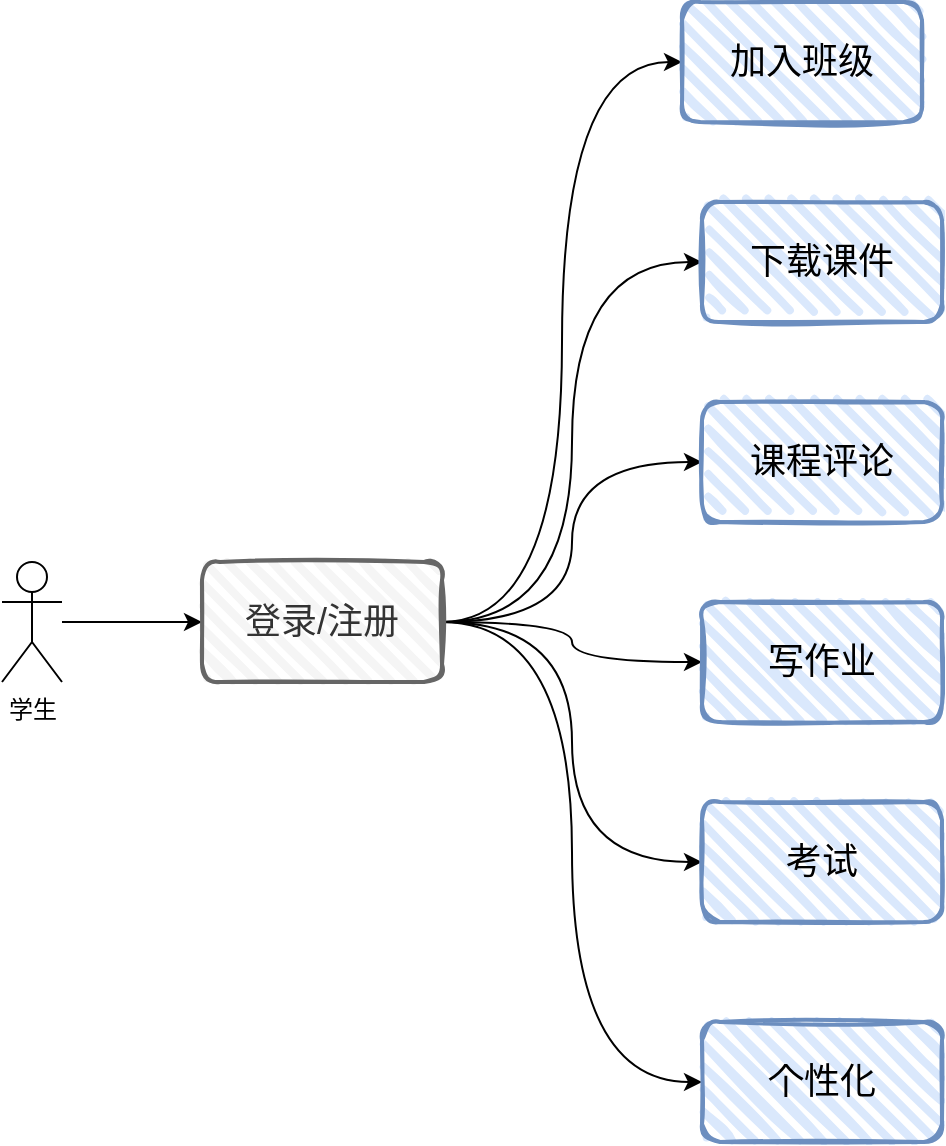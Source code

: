 <mxfile version="20.8.23" type="device"><diagram name="第 1 页" id="63FnVi5Kv8zLKXljJkMQ"><mxGraphModel dx="1050" dy="1718" grid="1" gridSize="10" guides="1" tooltips="1" connect="1" arrows="1" fold="1" page="1" pageScale="1" pageWidth="827" pageHeight="1169" math="0" shadow="0"><root><mxCell id="0"/><mxCell id="1" parent="0"/><mxCell id="zAXj2JVl8mpoZcSdx-I_-4" style="edgeStyle=orthogonalEdgeStyle;rounded=0;orthogonalLoop=1;jettySize=auto;html=1;fontSize=18;" edge="1" parent="1" source="zAXj2JVl8mpoZcSdx-I_-1" target="zAXj2JVl8mpoZcSdx-I_-3"><mxGeometry relative="1" as="geometry"/></mxCell><mxCell id="zAXj2JVl8mpoZcSdx-I_-1" value="学生&lt;br&gt;" style="shape=umlActor;verticalLabelPosition=bottom;verticalAlign=top;html=1;outlineConnect=0;" vertex="1" parent="1"><mxGeometry x="130" y="230" width="30" height="60" as="geometry"/></mxCell><mxCell id="zAXj2JVl8mpoZcSdx-I_-12" style="edgeStyle=orthogonalEdgeStyle;curved=1;rounded=0;orthogonalLoop=1;jettySize=auto;html=1;entryX=0;entryY=0.5;entryDx=0;entryDy=0;fontSize=18;" edge="1" parent="1" source="zAXj2JVl8mpoZcSdx-I_-3" target="zAXj2JVl8mpoZcSdx-I_-5"><mxGeometry relative="1" as="geometry"/></mxCell><mxCell id="zAXj2JVl8mpoZcSdx-I_-13" style="edgeStyle=orthogonalEdgeStyle;curved=1;rounded=0;orthogonalLoop=1;jettySize=auto;html=1;entryX=0;entryY=0.5;entryDx=0;entryDy=0;fontSize=18;" edge="1" parent="1" source="zAXj2JVl8mpoZcSdx-I_-3" target="zAXj2JVl8mpoZcSdx-I_-6"><mxGeometry relative="1" as="geometry"/></mxCell><mxCell id="zAXj2JVl8mpoZcSdx-I_-14" style="edgeStyle=orthogonalEdgeStyle;curved=1;rounded=0;orthogonalLoop=1;jettySize=auto;html=1;fontSize=18;" edge="1" parent="1" source="zAXj2JVl8mpoZcSdx-I_-3" target="zAXj2JVl8mpoZcSdx-I_-7"><mxGeometry relative="1" as="geometry"/></mxCell><mxCell id="zAXj2JVl8mpoZcSdx-I_-15" style="edgeStyle=orthogonalEdgeStyle;curved=1;rounded=0;orthogonalLoop=1;jettySize=auto;html=1;entryX=0;entryY=0.5;entryDx=0;entryDy=0;fontSize=18;" edge="1" parent="1" source="zAXj2JVl8mpoZcSdx-I_-3" target="zAXj2JVl8mpoZcSdx-I_-8"><mxGeometry relative="1" as="geometry"/></mxCell><mxCell id="zAXj2JVl8mpoZcSdx-I_-16" style="edgeStyle=orthogonalEdgeStyle;curved=1;rounded=0;orthogonalLoop=1;jettySize=auto;html=1;entryX=0;entryY=0.5;entryDx=0;entryDy=0;fontSize=18;" edge="1" parent="1" source="zAXj2JVl8mpoZcSdx-I_-3" target="zAXj2JVl8mpoZcSdx-I_-10"><mxGeometry relative="1" as="geometry"/></mxCell><mxCell id="zAXj2JVl8mpoZcSdx-I_-17" style="edgeStyle=orthogonalEdgeStyle;curved=1;rounded=0;orthogonalLoop=1;jettySize=auto;html=1;entryX=0;entryY=0.5;entryDx=0;entryDy=0;fontSize=18;" edge="1" parent="1" source="zAXj2JVl8mpoZcSdx-I_-3" target="zAXj2JVl8mpoZcSdx-I_-9"><mxGeometry relative="1" as="geometry"/></mxCell><mxCell id="zAXj2JVl8mpoZcSdx-I_-3" value="&lt;font style=&quot;font-size: 18px;&quot;&gt;登录/注册&lt;/font&gt;" style="rounded=1;whiteSpace=wrap;html=1;strokeWidth=2;fillWeight=4;hachureGap=8;hachureAngle=45;fillColor=#f5f5f5;sketch=1;fontColor=#333333;strokeColor=#666666;" vertex="1" parent="1"><mxGeometry x="230" y="230" width="120" height="60" as="geometry"/></mxCell><mxCell id="zAXj2JVl8mpoZcSdx-I_-5" value="&lt;span style=&quot;font-size: 18px;&quot;&gt;下载课件&lt;/span&gt;" style="rounded=1;whiteSpace=wrap;html=1;strokeWidth=2;fillWeight=4;hachureGap=8;hachureAngle=45;fillColor=#dae8fc;sketch=1;strokeColor=#6c8ebf;" vertex="1" parent="1"><mxGeometry x="480" y="50" width="120" height="60" as="geometry"/></mxCell><mxCell id="zAXj2JVl8mpoZcSdx-I_-6" value="&lt;span style=&quot;font-size: 18px;&quot;&gt;课程评论&lt;/span&gt;" style="rounded=1;whiteSpace=wrap;html=1;strokeWidth=2;fillWeight=4;hachureGap=8;hachureAngle=45;fillColor=#dae8fc;sketch=1;strokeColor=#6c8ebf;" vertex="1" parent="1"><mxGeometry x="480" y="150" width="120" height="60" as="geometry"/></mxCell><mxCell id="zAXj2JVl8mpoZcSdx-I_-7" value="&lt;span style=&quot;font-size: 18px;&quot;&gt;写作业&lt;/span&gt;" style="rounded=1;whiteSpace=wrap;html=1;strokeWidth=2;fillWeight=4;hachureGap=8;hachureAngle=45;fillColor=#dae8fc;sketch=1;strokeColor=#6c8ebf;" vertex="1" parent="1"><mxGeometry x="480" y="250" width="120" height="60" as="geometry"/></mxCell><mxCell id="zAXj2JVl8mpoZcSdx-I_-8" value="&lt;span style=&quot;font-size: 18px;&quot;&gt;考试&lt;/span&gt;" style="rounded=1;whiteSpace=wrap;html=1;strokeWidth=2;fillWeight=4;hachureGap=8;hachureAngle=45;fillColor=#dae8fc;sketch=1;strokeColor=#6c8ebf;" vertex="1" parent="1"><mxGeometry x="480" y="350" width="120" height="60" as="geometry"/></mxCell><mxCell id="zAXj2JVl8mpoZcSdx-I_-9" value="&lt;span style=&quot;font-size: 18px;&quot;&gt;加入班级&lt;/span&gt;" style="rounded=1;whiteSpace=wrap;html=1;strokeWidth=2;fillWeight=4;hachureGap=8;hachureAngle=45;fillColor=#dae8fc;sketch=1;strokeColor=#6c8ebf;" vertex="1" parent="1"><mxGeometry x="470" y="-50" width="120" height="60" as="geometry"/></mxCell><mxCell id="zAXj2JVl8mpoZcSdx-I_-10" value="&lt;span style=&quot;font-size: 18px;&quot;&gt;个性化&lt;/span&gt;" style="rounded=1;whiteSpace=wrap;html=1;strokeWidth=2;fillWeight=4;hachureGap=8;hachureAngle=45;fillColor=#dae8fc;sketch=1;strokeColor=#6c8ebf;" vertex="1" parent="1"><mxGeometry x="480" y="460" width="120" height="60" as="geometry"/></mxCell></root></mxGraphModel></diagram></mxfile>